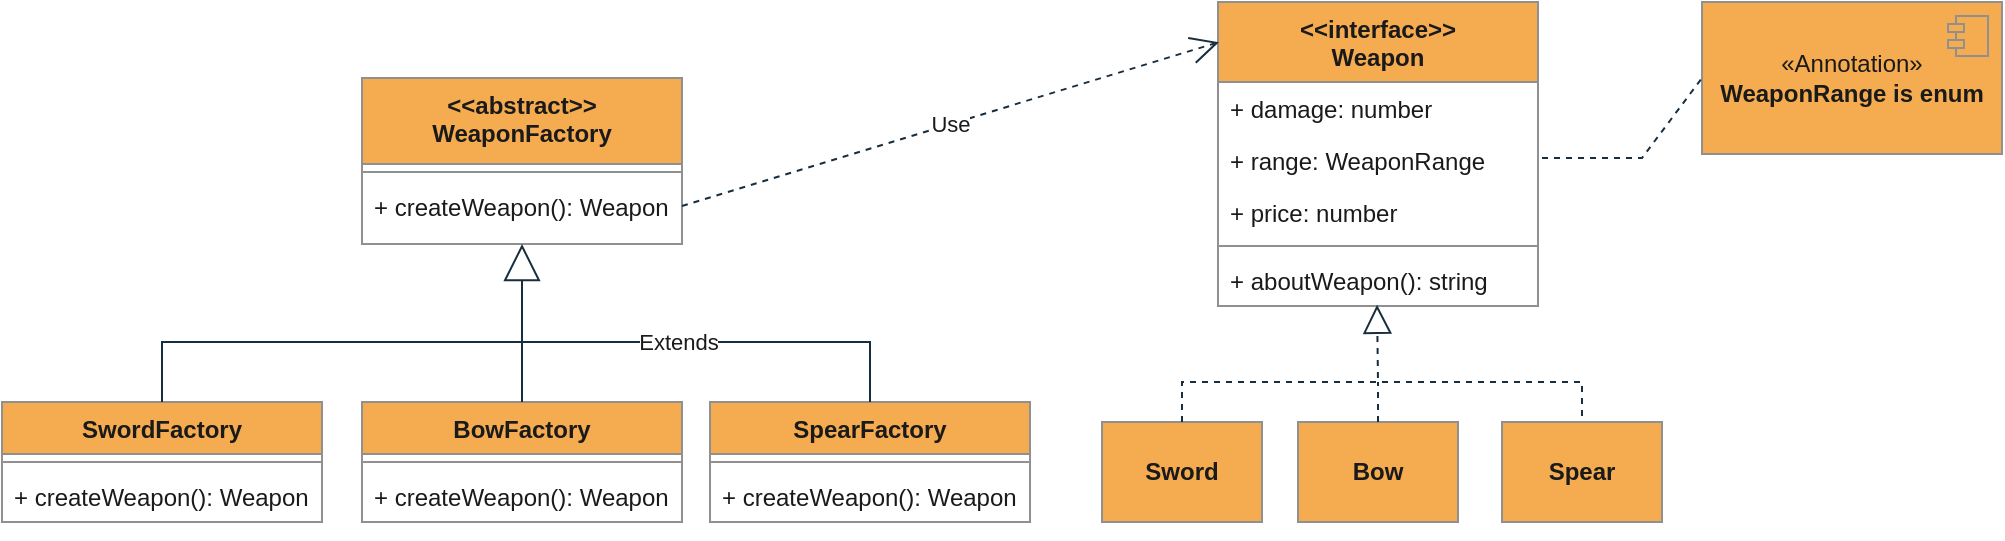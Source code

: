 <mxfile version="21.2.4" type="device">
  <diagram id="C5RBs43oDa-KdzZeNtuy" name="Page-1">
    <mxGraphModel dx="2062" dy="684" grid="1" gridSize="10" guides="1" tooltips="1" connect="1" arrows="1" fold="1" page="1" pageScale="1" pageWidth="827" pageHeight="1169" math="0" shadow="0">
      <root>
        <mxCell id="WIyWlLk6GJQsqaUBKTNV-0" />
        <mxCell id="WIyWlLk6GJQsqaUBKTNV-1" parent="WIyWlLk6GJQsqaUBKTNV-0" />
        <mxCell id="zkfFHV4jXpPFQw0GAbJ--0" value="&lt;&lt;abstract&gt;&gt;&#xa;WeaponFactory" style="swimlane;fontStyle=1;align=center;verticalAlign=top;childLayout=stackLayout;horizontal=1;startSize=43;horizontalStack=0;resizeParent=1;resizeLast=0;collapsible=1;marginBottom=0;rounded=0;shadow=0;strokeWidth=1;labelBackgroundColor=none;fillColor=#F5AB50;strokeColor=#909090;fontColor=#1A1A1A;" parent="WIyWlLk6GJQsqaUBKTNV-1" vertex="1">
          <mxGeometry x="80" y="158" width="160" height="83" as="geometry">
            <mxRectangle x="230" y="140" width="160" height="26" as="alternateBounds" />
          </mxGeometry>
        </mxCell>
        <mxCell id="zkfFHV4jXpPFQw0GAbJ--4" value="" style="line;html=1;strokeWidth=1;align=left;verticalAlign=middle;spacingTop=-1;spacingLeft=3;spacingRight=3;rotatable=0;labelPosition=right;points=[];portConstraint=eastwest;labelBackgroundColor=none;fillColor=#F5AB50;strokeColor=#909090;fontColor=#1A1A1A;" parent="zkfFHV4jXpPFQw0GAbJ--0" vertex="1">
          <mxGeometry y="43" width="160" height="8" as="geometry" />
        </mxCell>
        <mxCell id="zkfFHV4jXpPFQw0GAbJ--5" value="+ createWeapon(): Weapon" style="text;align=left;verticalAlign=top;spacingLeft=4;spacingRight=4;overflow=hidden;rotatable=0;points=[[0,0.5],[1,0.5]];portConstraint=eastwest;labelBackgroundColor=none;fontColor=#1A1A1A;" parent="zkfFHV4jXpPFQw0GAbJ--0" vertex="1">
          <mxGeometry y="51" width="160" height="26" as="geometry" />
        </mxCell>
        <mxCell id="zkfFHV4jXpPFQw0GAbJ--17" value="&lt;&lt;interface&gt;&gt;&#xa;Weapon" style="swimlane;fontStyle=1;align=center;verticalAlign=top;childLayout=stackLayout;horizontal=1;startSize=40;horizontalStack=0;resizeParent=1;resizeLast=0;collapsible=1;marginBottom=0;rounded=0;shadow=0;strokeWidth=1;fillColor=#F5AB50;strokeColor=#909090;labelBackgroundColor=none;fontColor=#1A1A1A;" parent="WIyWlLk6GJQsqaUBKTNV-1" vertex="1">
          <mxGeometry x="508" y="120" width="160" height="152" as="geometry">
            <mxRectangle x="550" y="140" width="160" height="26" as="alternateBounds" />
          </mxGeometry>
        </mxCell>
        <mxCell id="zkfFHV4jXpPFQw0GAbJ--18" value="+ damage: number" style="text;align=left;verticalAlign=top;spacingLeft=4;spacingRight=4;overflow=hidden;rotatable=0;points=[[0,0.5],[1,0.5]];portConstraint=eastwest;labelBackgroundColor=none;fontColor=#1A1A1A;" parent="zkfFHV4jXpPFQw0GAbJ--17" vertex="1">
          <mxGeometry y="40" width="160" height="26" as="geometry" />
        </mxCell>
        <mxCell id="zkfFHV4jXpPFQw0GAbJ--19" value="+ range: WeaponRange&#xa;" style="text;align=left;verticalAlign=top;spacingLeft=4;spacingRight=4;overflow=hidden;rotatable=0;points=[[0,0.5],[1,0.5]];portConstraint=eastwest;rounded=0;shadow=0;html=0;labelBackgroundColor=none;fontColor=#1A1A1A;" parent="zkfFHV4jXpPFQw0GAbJ--17" vertex="1">
          <mxGeometry y="66" width="160" height="26" as="geometry" />
        </mxCell>
        <mxCell id="zkfFHV4jXpPFQw0GAbJ--20" value="+ price: number" style="text;align=left;verticalAlign=top;spacingLeft=4;spacingRight=4;overflow=hidden;rotatable=0;points=[[0,0.5],[1,0.5]];portConstraint=eastwest;rounded=0;shadow=0;html=0;labelBackgroundColor=none;fontColor=#1A1A1A;" parent="zkfFHV4jXpPFQw0GAbJ--17" vertex="1">
          <mxGeometry y="92" width="160" height="26" as="geometry" />
        </mxCell>
        <mxCell id="zkfFHV4jXpPFQw0GAbJ--23" value="" style="line;html=1;strokeWidth=1;align=left;verticalAlign=middle;spacingTop=-1;spacingLeft=3;spacingRight=3;rotatable=0;labelPosition=right;points=[];portConstraint=eastwest;labelBackgroundColor=none;fillColor=#F5AB50;strokeColor=#909090;fontColor=#1A1A1A;" parent="zkfFHV4jXpPFQw0GAbJ--17" vertex="1">
          <mxGeometry y="118" width="160" height="8" as="geometry" />
        </mxCell>
        <mxCell id="zkfFHV4jXpPFQw0GAbJ--24" value="+ aboutWeapon(): string" style="text;align=left;verticalAlign=top;spacingLeft=4;spacingRight=4;overflow=hidden;rotatable=0;points=[[0,0.5],[1,0.5]];portConstraint=eastwest;labelBackgroundColor=none;fontColor=#1A1A1A;" parent="zkfFHV4jXpPFQw0GAbJ--17" vertex="1">
          <mxGeometry y="126" width="160" height="26" as="geometry" />
        </mxCell>
        <mxCell id="SMjLEfkXzEByAnurCvwt-5" style="edgeStyle=orthogonalEdgeStyle;rounded=0;orthogonalLoop=1;jettySize=auto;html=1;exitX=1;exitY=0.5;exitDx=0;exitDy=0;labelBackgroundColor=none;strokeColor=#182E3E;fontColor=default;" edge="1" parent="zkfFHV4jXpPFQw0GAbJ--17" source="zkfFHV4jXpPFQw0GAbJ--19" target="zkfFHV4jXpPFQw0GAbJ--19">
          <mxGeometry relative="1" as="geometry" />
        </mxCell>
        <mxCell id="SMjLEfkXzEByAnurCvwt-2" value="«Annotation»&lt;br&gt;&lt;b&gt;WeaponRange is enum&lt;/b&gt;" style="html=1;dropTarget=0;whiteSpace=wrap;labelBackgroundColor=none;fillColor=#F5AB50;strokeColor=#909090;fontColor=#1A1A1A;" vertex="1" parent="WIyWlLk6GJQsqaUBKTNV-1">
          <mxGeometry x="750" y="120" width="150" height="76" as="geometry" />
        </mxCell>
        <mxCell id="SMjLEfkXzEByAnurCvwt-3" value="" style="shape=module;jettyWidth=8;jettyHeight=4;labelBackgroundColor=none;fillColor=#F5AB50;strokeColor=#909090;fontColor=#1A1A1A;" vertex="1" parent="SMjLEfkXzEByAnurCvwt-2">
          <mxGeometry x="1" width="20" height="20" relative="1" as="geometry">
            <mxPoint x="-27" y="7" as="offset" />
          </mxGeometry>
        </mxCell>
        <mxCell id="SMjLEfkXzEByAnurCvwt-4" value="" style="endArrow=none;dashed=1;html=1;rounded=0;entryX=0;entryY=0.5;entryDx=0;entryDy=0;labelBackgroundColor=none;strokeColor=#182E3E;fontColor=default;" edge="1" parent="WIyWlLk6GJQsqaUBKTNV-1" target="SMjLEfkXzEByAnurCvwt-2">
          <mxGeometry width="50" height="50" relative="1" as="geometry">
            <mxPoint x="670" y="198" as="sourcePoint" />
            <mxPoint x="440" y="280" as="targetPoint" />
            <Array as="points">
              <mxPoint x="720" y="198" />
            </Array>
          </mxGeometry>
        </mxCell>
        <mxCell id="SMjLEfkXzEByAnurCvwt-6" value="&lt;p style=&quot;margin:0px;margin-top:4px;text-align:center;&quot;&gt;&lt;br&gt;&lt;b&gt;Spear&lt;/b&gt;&lt;/p&gt;" style="verticalAlign=top;align=left;overflow=fill;fontSize=12;fontFamily=Helvetica;html=1;whiteSpace=wrap;fillColor=#F5AB50;strokeColor=#909090;labelBackgroundColor=none;fontColor=#1A1A1A;" vertex="1" parent="WIyWlLk6GJQsqaUBKTNV-1">
          <mxGeometry x="650" y="330" width="80" height="50" as="geometry" />
        </mxCell>
        <mxCell id="SMjLEfkXzEByAnurCvwt-11" style="edgeStyle=orthogonalEdgeStyle;rounded=0;orthogonalLoop=1;jettySize=auto;html=1;exitX=0.5;exitY=1;exitDx=0;exitDy=0;strokeColor=#182E3E;fontColor=#1A1A1A;" edge="1" parent="WIyWlLk6GJQsqaUBKTNV-1" source="SMjLEfkXzEByAnurCvwt-6" target="SMjLEfkXzEByAnurCvwt-6">
          <mxGeometry relative="1" as="geometry" />
        </mxCell>
        <mxCell id="SMjLEfkXzEByAnurCvwt-13" value="&lt;p style=&quot;margin:0px;margin-top:4px;text-align:center;&quot;&gt;&lt;br&gt;&lt;b&gt;Sword&lt;/b&gt;&lt;/p&gt;" style="verticalAlign=top;align=left;overflow=fill;fontSize=12;fontFamily=Helvetica;html=1;whiteSpace=wrap;fillColor=#F5AB50;strokeColor=#909090;labelBackgroundColor=none;fontColor=#1A1A1A;" vertex="1" parent="WIyWlLk6GJQsqaUBKTNV-1">
          <mxGeometry x="450" y="330" width="80" height="50" as="geometry" />
        </mxCell>
        <mxCell id="SMjLEfkXzEByAnurCvwt-14" value="&lt;p style=&quot;margin:0px;margin-top:4px;text-align:center;&quot;&gt;&lt;br&gt;&lt;b&gt;Bow&lt;/b&gt;&lt;/p&gt;" style="verticalAlign=top;align=left;overflow=fill;fontSize=12;fontFamily=Helvetica;html=1;whiteSpace=wrap;fillColor=#F5AB50;strokeColor=#909090;labelBackgroundColor=none;fontColor=#1A1A1A;" vertex="1" parent="WIyWlLk6GJQsqaUBKTNV-1">
          <mxGeometry x="548" y="330" width="80" height="50" as="geometry" />
        </mxCell>
        <mxCell id="SMjLEfkXzEByAnurCvwt-15" value="" style="endArrow=block;dashed=1;endFill=0;endSize=12;html=1;rounded=0;strokeColor=#182E3E;fontColor=#1A1A1A;entryX=0.497;entryY=0.976;entryDx=0;entryDy=0;entryPerimeter=0;exitX=0.5;exitY=0;exitDx=0;exitDy=0;" edge="1" parent="WIyWlLk6GJQsqaUBKTNV-1" source="SMjLEfkXzEByAnurCvwt-13" target="zkfFHV4jXpPFQw0GAbJ--24">
          <mxGeometry width="160" relative="1" as="geometry">
            <mxPoint x="370" y="300" as="sourcePoint" />
            <mxPoint x="530" y="300" as="targetPoint" />
            <Array as="points">
              <mxPoint x="490" y="310" />
              <mxPoint x="588" y="310" />
            </Array>
          </mxGeometry>
        </mxCell>
        <mxCell id="SMjLEfkXzEByAnurCvwt-16" value="" style="endArrow=none;dashed=1;html=1;rounded=0;strokeColor=#182E3E;fontColor=#1A1A1A;entryX=0.5;entryY=0;entryDx=0;entryDy=0;" edge="1" parent="WIyWlLk6GJQsqaUBKTNV-1" target="SMjLEfkXzEByAnurCvwt-6">
          <mxGeometry width="50" height="50" relative="1" as="geometry">
            <mxPoint x="590" y="310" as="sourcePoint" />
            <mxPoint x="720" y="280" as="targetPoint" />
            <Array as="points">
              <mxPoint x="690" y="310" />
            </Array>
          </mxGeometry>
        </mxCell>
        <mxCell id="SMjLEfkXzEByAnurCvwt-17" value="" style="endArrow=none;dashed=1;html=1;rounded=0;strokeColor=#182E3E;fontColor=#1A1A1A;exitX=0.5;exitY=0;exitDx=0;exitDy=0;" edge="1" parent="WIyWlLk6GJQsqaUBKTNV-1" source="SMjLEfkXzEByAnurCvwt-14">
          <mxGeometry width="50" height="50" relative="1" as="geometry">
            <mxPoint x="420" y="330" as="sourcePoint" />
            <mxPoint x="588" y="310" as="targetPoint" />
          </mxGeometry>
        </mxCell>
        <mxCell id="SMjLEfkXzEByAnurCvwt-18" value="SwordFactory" style="swimlane;fontStyle=1;align=center;verticalAlign=top;childLayout=stackLayout;horizontal=1;startSize=26;horizontalStack=0;resizeParent=1;resizeParentMax=0;resizeLast=0;collapsible=1;marginBottom=0;whiteSpace=wrap;html=1;strokeColor=#909090;fontColor=#1A1A1A;fillColor=#F5AB50;" vertex="1" parent="WIyWlLk6GJQsqaUBKTNV-1">
          <mxGeometry x="-100" y="320" width="160" height="60" as="geometry" />
        </mxCell>
        <mxCell id="SMjLEfkXzEByAnurCvwt-20" value="" style="line;strokeWidth=1;fillColor=none;align=left;verticalAlign=middle;spacingTop=-1;spacingLeft=3;spacingRight=3;rotatable=0;labelPosition=right;points=[];portConstraint=eastwest;strokeColor=inherit;fontColor=#1A1A1A;" vertex="1" parent="SMjLEfkXzEByAnurCvwt-18">
          <mxGeometry y="26" width="160" height="8" as="geometry" />
        </mxCell>
        <mxCell id="SMjLEfkXzEByAnurCvwt-21" value="+ createWeapon(): Weapon" style="text;strokeColor=none;fillColor=none;align=left;verticalAlign=top;spacingLeft=4;spacingRight=4;overflow=hidden;rotatable=0;points=[[0,0.5],[1,0.5]];portConstraint=eastwest;whiteSpace=wrap;html=1;fontColor=#1A1A1A;" vertex="1" parent="SMjLEfkXzEByAnurCvwt-18">
          <mxGeometry y="34" width="160" height="26" as="geometry" />
        </mxCell>
        <mxCell id="SMjLEfkXzEByAnurCvwt-22" value="BowFactory" style="swimlane;fontStyle=1;align=center;verticalAlign=top;childLayout=stackLayout;horizontal=1;startSize=26;horizontalStack=0;resizeParent=1;resizeParentMax=0;resizeLast=0;collapsible=1;marginBottom=0;whiteSpace=wrap;html=1;strokeColor=#909090;fontColor=#1A1A1A;fillColor=#F5AB50;" vertex="1" parent="WIyWlLk6GJQsqaUBKTNV-1">
          <mxGeometry x="80" y="320" width="160" height="60" as="geometry" />
        </mxCell>
        <mxCell id="SMjLEfkXzEByAnurCvwt-23" value="" style="line;strokeWidth=1;fillColor=none;align=left;verticalAlign=middle;spacingTop=-1;spacingLeft=3;spacingRight=3;rotatable=0;labelPosition=right;points=[];portConstraint=eastwest;strokeColor=inherit;fontColor=#1A1A1A;" vertex="1" parent="SMjLEfkXzEByAnurCvwt-22">
          <mxGeometry y="26" width="160" height="8" as="geometry" />
        </mxCell>
        <mxCell id="SMjLEfkXzEByAnurCvwt-24" value="+ createWeapon(): Weapon" style="text;strokeColor=none;fillColor=none;align=left;verticalAlign=top;spacingLeft=4;spacingRight=4;overflow=hidden;rotatable=0;points=[[0,0.5],[1,0.5]];portConstraint=eastwest;whiteSpace=wrap;html=1;fontColor=#1A1A1A;" vertex="1" parent="SMjLEfkXzEByAnurCvwt-22">
          <mxGeometry y="34" width="160" height="26" as="geometry" />
        </mxCell>
        <mxCell id="SMjLEfkXzEByAnurCvwt-25" value="SpearFactory" style="swimlane;fontStyle=1;align=center;verticalAlign=top;childLayout=stackLayout;horizontal=1;startSize=26;horizontalStack=0;resizeParent=1;resizeParentMax=0;resizeLast=0;collapsible=1;marginBottom=0;whiteSpace=wrap;html=1;strokeColor=#909090;fontColor=#1A1A1A;fillColor=#F5AB50;" vertex="1" parent="WIyWlLk6GJQsqaUBKTNV-1">
          <mxGeometry x="254" y="320" width="160" height="60" as="geometry" />
        </mxCell>
        <mxCell id="SMjLEfkXzEByAnurCvwt-26" value="" style="line;strokeWidth=1;fillColor=none;align=left;verticalAlign=middle;spacingTop=-1;spacingLeft=3;spacingRight=3;rotatable=0;labelPosition=right;points=[];portConstraint=eastwest;strokeColor=inherit;fontColor=#1A1A1A;" vertex="1" parent="SMjLEfkXzEByAnurCvwt-25">
          <mxGeometry y="26" width="160" height="8" as="geometry" />
        </mxCell>
        <mxCell id="SMjLEfkXzEByAnurCvwt-27" value="+ createWeapon(): Weapon" style="text;strokeColor=none;fillColor=none;align=left;verticalAlign=top;spacingLeft=4;spacingRight=4;overflow=hidden;rotatable=0;points=[[0,0.5],[1,0.5]];portConstraint=eastwest;whiteSpace=wrap;html=1;fontColor=#1A1A1A;" vertex="1" parent="SMjLEfkXzEByAnurCvwt-25">
          <mxGeometry y="34" width="160" height="26" as="geometry" />
        </mxCell>
        <mxCell id="SMjLEfkXzEByAnurCvwt-28" value="Extends" style="endArrow=block;endSize=16;endFill=0;html=1;rounded=0;strokeColor=#182E3E;fontColor=#1A1A1A;exitX=0.5;exitY=0;exitDx=0;exitDy=0;entryX=0.5;entryY=1;entryDx=0;entryDy=0;" edge="1" parent="WIyWlLk6GJQsqaUBKTNV-1" source="SMjLEfkXzEByAnurCvwt-25" target="zkfFHV4jXpPFQw0GAbJ--0">
          <mxGeometry width="160" relative="1" as="geometry">
            <mxPoint x="340" y="290" as="sourcePoint" />
            <mxPoint x="500" y="290" as="targetPoint" />
            <Array as="points">
              <mxPoint x="334" y="290" />
              <mxPoint x="160" y="290" />
            </Array>
          </mxGeometry>
        </mxCell>
        <mxCell id="SMjLEfkXzEByAnurCvwt-29" value="" style="endArrow=none;html=1;rounded=0;strokeColor=#182E3E;fontColor=#1A1A1A;exitX=0.5;exitY=0;exitDx=0;exitDy=0;" edge="1" parent="WIyWlLk6GJQsqaUBKTNV-1" source="SMjLEfkXzEByAnurCvwt-18">
          <mxGeometry width="50" height="50" relative="1" as="geometry">
            <mxPoint x="390" y="320" as="sourcePoint" />
            <mxPoint x="160" y="290" as="targetPoint" />
            <Array as="points">
              <mxPoint x="-20" y="290" />
            </Array>
          </mxGeometry>
        </mxCell>
        <mxCell id="SMjLEfkXzEByAnurCvwt-30" value="" style="endArrow=none;html=1;rounded=0;strokeColor=#182E3E;fontColor=#1A1A1A;" edge="1" parent="WIyWlLk6GJQsqaUBKTNV-1" source="SMjLEfkXzEByAnurCvwt-22">
          <mxGeometry width="50" height="50" relative="1" as="geometry">
            <mxPoint x="390" y="320" as="sourcePoint" />
            <mxPoint x="160" y="290" as="targetPoint" />
          </mxGeometry>
        </mxCell>
        <mxCell id="SMjLEfkXzEByAnurCvwt-31" value="Use" style="endArrow=open;endSize=12;dashed=1;html=1;rounded=0;strokeColor=#182E3E;fontColor=#1A1A1A;exitX=1;exitY=0.5;exitDx=0;exitDy=0;entryX=0.003;entryY=0.132;entryDx=0;entryDy=0;entryPerimeter=0;" edge="1" parent="WIyWlLk6GJQsqaUBKTNV-1" source="zkfFHV4jXpPFQw0GAbJ--5" target="zkfFHV4jXpPFQw0GAbJ--17">
          <mxGeometry width="160" relative="1" as="geometry">
            <mxPoint x="340" y="290" as="sourcePoint" />
            <mxPoint x="500" y="290" as="targetPoint" />
          </mxGeometry>
        </mxCell>
      </root>
    </mxGraphModel>
  </diagram>
</mxfile>
